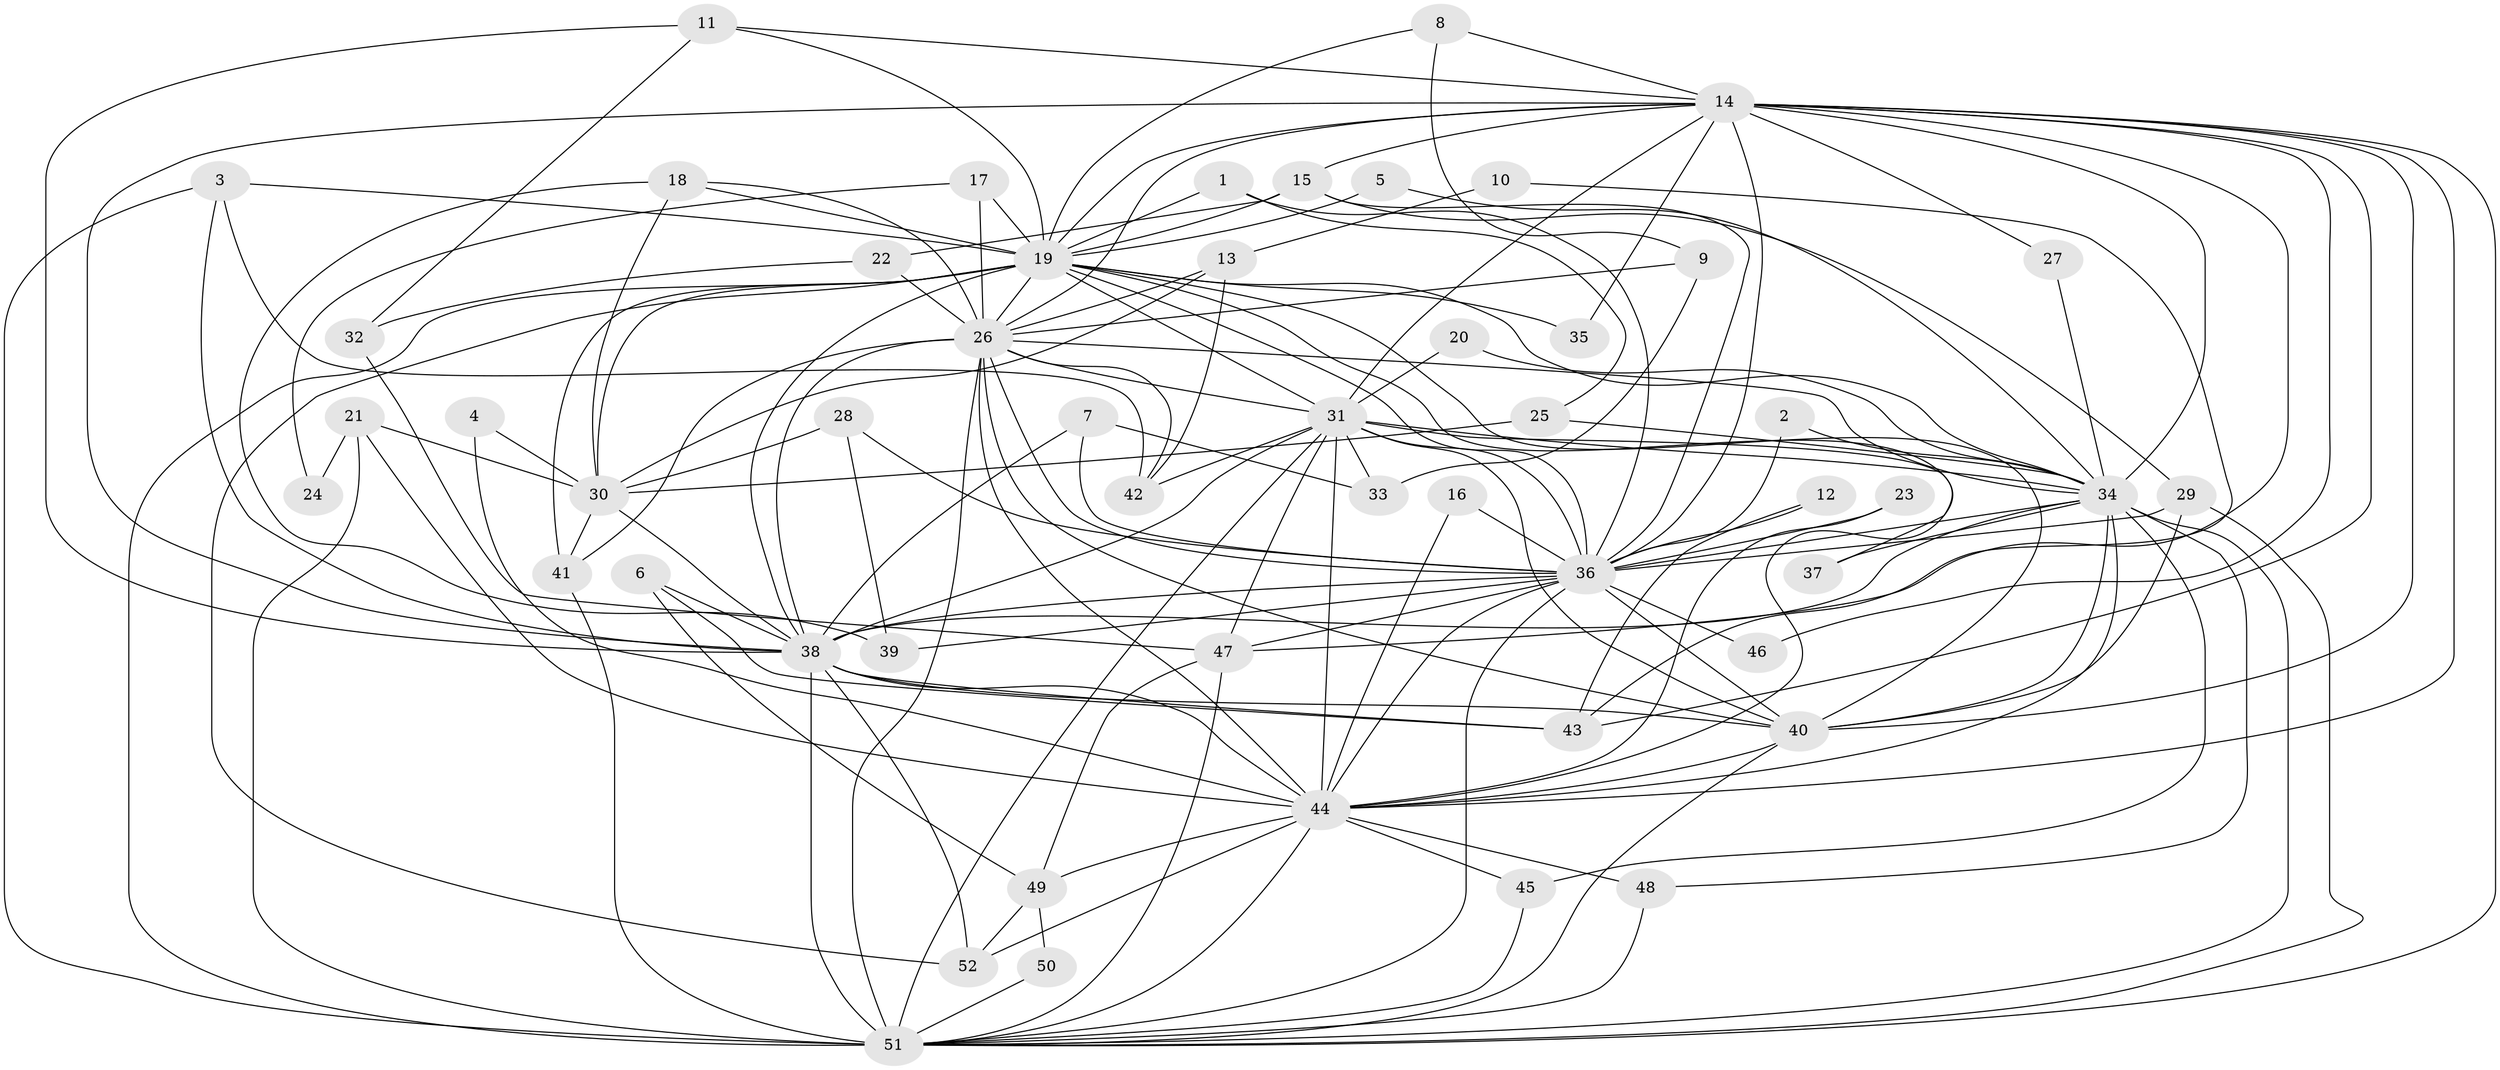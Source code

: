 // original degree distribution, {22: 0.019417475728155338, 23: 0.009708737864077669, 12: 0.009708737864077669, 29: 0.009708737864077669, 27: 0.009708737864077669, 21: 0.009708737864077669, 17: 0.009708737864077669, 20: 0.019417475728155338, 5: 0.04854368932038835, 9: 0.009708737864077669, 4: 0.06796116504854369, 3: 0.22330097087378642, 2: 0.5436893203883495, 6: 0.009708737864077669}
// Generated by graph-tools (version 1.1) at 2025/36/03/04/25 23:36:28]
// undirected, 52 vertices, 151 edges
graph export_dot {
  node [color=gray90,style=filled];
  1;
  2;
  3;
  4;
  5;
  6;
  7;
  8;
  9;
  10;
  11;
  12;
  13;
  14;
  15;
  16;
  17;
  18;
  19;
  20;
  21;
  22;
  23;
  24;
  25;
  26;
  27;
  28;
  29;
  30;
  31;
  32;
  33;
  34;
  35;
  36;
  37;
  38;
  39;
  40;
  41;
  42;
  43;
  44;
  45;
  46;
  47;
  48;
  49;
  50;
  51;
  52;
  1 -- 19 [weight=1.0];
  1 -- 25 [weight=1.0];
  1 -- 36 [weight=1.0];
  2 -- 34 [weight=1.0];
  2 -- 36 [weight=1.0];
  3 -- 19 [weight=1.0];
  3 -- 38 [weight=1.0];
  3 -- 42 [weight=1.0];
  3 -- 51 [weight=1.0];
  4 -- 30 [weight=1.0];
  4 -- 44 [weight=1.0];
  5 -- 19 [weight=1.0];
  5 -- 34 [weight=2.0];
  6 -- 38 [weight=1.0];
  6 -- 43 [weight=1.0];
  6 -- 49 [weight=1.0];
  7 -- 33 [weight=1.0];
  7 -- 36 [weight=1.0];
  7 -- 38 [weight=1.0];
  8 -- 9 [weight=1.0];
  8 -- 14 [weight=1.0];
  8 -- 19 [weight=1.0];
  9 -- 26 [weight=1.0];
  9 -- 33 [weight=1.0];
  10 -- 13 [weight=1.0];
  10 -- 43 [weight=1.0];
  11 -- 14 [weight=1.0];
  11 -- 19 [weight=1.0];
  11 -- 32 [weight=1.0];
  11 -- 38 [weight=1.0];
  12 -- 36 [weight=1.0];
  12 -- 43 [weight=1.0];
  13 -- 26 [weight=1.0];
  13 -- 30 [weight=1.0];
  13 -- 42 [weight=1.0];
  14 -- 15 [weight=1.0];
  14 -- 19 [weight=2.0];
  14 -- 26 [weight=1.0];
  14 -- 27 [weight=1.0];
  14 -- 31 [weight=2.0];
  14 -- 34 [weight=1.0];
  14 -- 35 [weight=2.0];
  14 -- 36 [weight=2.0];
  14 -- 38 [weight=1.0];
  14 -- 40 [weight=1.0];
  14 -- 43 [weight=1.0];
  14 -- 44 [weight=1.0];
  14 -- 46 [weight=1.0];
  14 -- 47 [weight=1.0];
  14 -- 51 [weight=2.0];
  15 -- 19 [weight=1.0];
  15 -- 22 [weight=1.0];
  15 -- 29 [weight=1.0];
  15 -- 36 [weight=1.0];
  16 -- 36 [weight=1.0];
  16 -- 44 [weight=1.0];
  17 -- 19 [weight=2.0];
  17 -- 24 [weight=1.0];
  17 -- 26 [weight=1.0];
  18 -- 19 [weight=1.0];
  18 -- 26 [weight=1.0];
  18 -- 30 [weight=1.0];
  18 -- 39 [weight=1.0];
  19 -- 26 [weight=2.0];
  19 -- 30 [weight=1.0];
  19 -- 31 [weight=1.0];
  19 -- 34 [weight=2.0];
  19 -- 35 [weight=1.0];
  19 -- 36 [weight=2.0];
  19 -- 38 [weight=1.0];
  19 -- 40 [weight=1.0];
  19 -- 41 [weight=1.0];
  19 -- 44 [weight=1.0];
  19 -- 51 [weight=2.0];
  19 -- 52 [weight=2.0];
  20 -- 31 [weight=1.0];
  20 -- 34 [weight=1.0];
  21 -- 24 [weight=1.0];
  21 -- 30 [weight=1.0];
  21 -- 44 [weight=1.0];
  21 -- 51 [weight=1.0];
  22 -- 26 [weight=1.0];
  22 -- 32 [weight=1.0];
  23 -- 36 [weight=1.0];
  23 -- 44 [weight=1.0];
  25 -- 30 [weight=1.0];
  25 -- 34 [weight=1.0];
  26 -- 31 [weight=1.0];
  26 -- 34 [weight=1.0];
  26 -- 36 [weight=1.0];
  26 -- 38 [weight=1.0];
  26 -- 40 [weight=2.0];
  26 -- 41 [weight=1.0];
  26 -- 42 [weight=1.0];
  26 -- 44 [weight=1.0];
  26 -- 51 [weight=3.0];
  27 -- 34 [weight=1.0];
  28 -- 30 [weight=1.0];
  28 -- 36 [weight=1.0];
  28 -- 39 [weight=1.0];
  29 -- 36 [weight=1.0];
  29 -- 40 [weight=1.0];
  29 -- 51 [weight=1.0];
  30 -- 38 [weight=1.0];
  30 -- 41 [weight=1.0];
  31 -- 33 [weight=1.0];
  31 -- 34 [weight=1.0];
  31 -- 36 [weight=2.0];
  31 -- 37 [weight=1.0];
  31 -- 38 [weight=1.0];
  31 -- 40 [weight=1.0];
  31 -- 42 [weight=2.0];
  31 -- 44 [weight=1.0];
  31 -- 47 [weight=1.0];
  31 -- 51 [weight=1.0];
  32 -- 47 [weight=1.0];
  34 -- 36 [weight=1.0];
  34 -- 37 [weight=1.0];
  34 -- 38 [weight=2.0];
  34 -- 40 [weight=1.0];
  34 -- 44 [weight=1.0];
  34 -- 45 [weight=1.0];
  34 -- 48 [weight=1.0];
  34 -- 51 [weight=1.0];
  36 -- 38 [weight=1.0];
  36 -- 39 [weight=1.0];
  36 -- 40 [weight=2.0];
  36 -- 44 [weight=2.0];
  36 -- 46 [weight=2.0];
  36 -- 47 [weight=1.0];
  36 -- 51 [weight=1.0];
  38 -- 40 [weight=1.0];
  38 -- 43 [weight=1.0];
  38 -- 44 [weight=2.0];
  38 -- 51 [weight=3.0];
  38 -- 52 [weight=2.0];
  40 -- 44 [weight=1.0];
  40 -- 51 [weight=1.0];
  41 -- 51 [weight=1.0];
  44 -- 45 [weight=1.0];
  44 -- 48 [weight=1.0];
  44 -- 49 [weight=2.0];
  44 -- 51 [weight=1.0];
  44 -- 52 [weight=1.0];
  45 -- 51 [weight=1.0];
  47 -- 49 [weight=1.0];
  47 -- 51 [weight=1.0];
  48 -- 51 [weight=1.0];
  49 -- 50 [weight=1.0];
  49 -- 52 [weight=1.0];
  50 -- 51 [weight=1.0];
}
